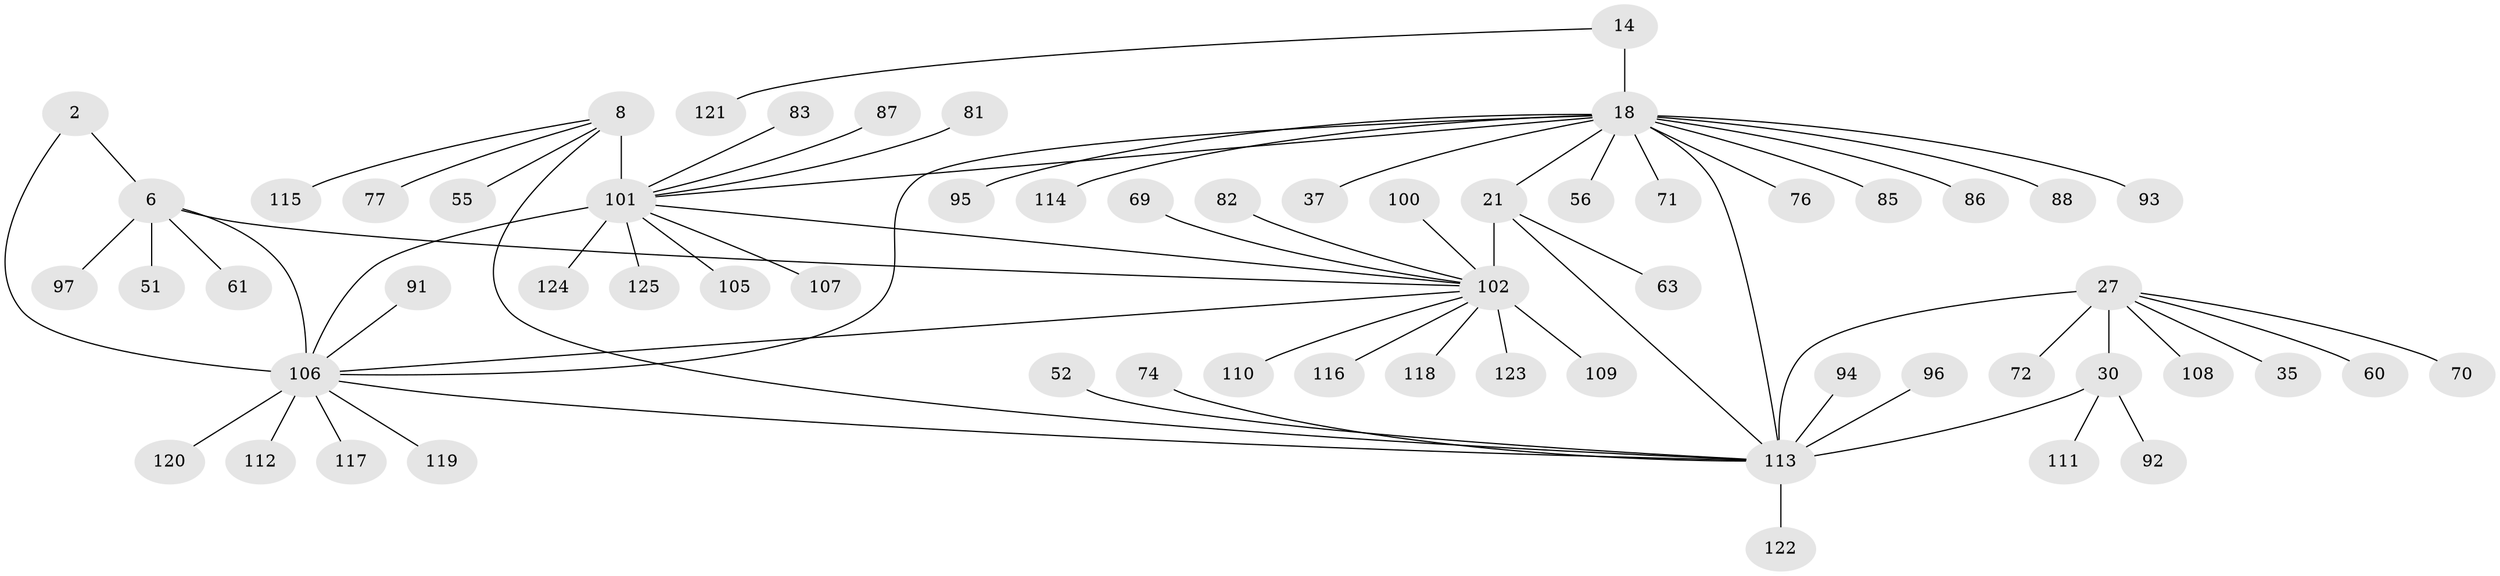 // original degree distribution, {5: 0.032, 13: 0.016, 6: 0.04, 8: 0.04, 7: 0.048, 9: 0.024, 10: 0.016, 11: 0.016, 12: 0.016, 4: 0.008, 1: 0.608, 2: 0.112, 3: 0.024}
// Generated by graph-tools (version 1.1) at 2025/55/03/09/25 04:55:02]
// undirected, 62 vertices, 70 edges
graph export_dot {
graph [start="1"]
  node [color=gray90,style=filled];
  2 [super="+1"];
  6 [super="+5"];
  8 [super="+7"];
  14 [super="+13"];
  18 [super="+15+17"];
  21 [super="+19"];
  27 [super="+25"];
  30 [super="+28"];
  35;
  37;
  51;
  52;
  55;
  56;
  60 [super="+58"];
  61;
  63;
  69;
  70;
  71;
  72;
  74;
  76;
  77;
  81;
  82;
  83 [super="+42"];
  85;
  86;
  87;
  88;
  91;
  92;
  93 [super="+65"];
  94;
  95;
  96;
  97;
  100;
  101 [super="+12+50+54+80"];
  102 [super="+98+79+99+24+64"];
  105;
  106 [super="+36+67+59+89+90"];
  107;
  108;
  109 [super="+40"];
  110 [super="+103"];
  111;
  112;
  113 [super="+41+34"];
  114 [super="+39"];
  115 [super="+45+47+57+66+73+84"];
  116;
  117;
  118;
  119 [super="+104"];
  120;
  121;
  122;
  123;
  124;
  125;
  2 -- 6 [weight=4];
  2 -- 106 [weight=4];
  6 -- 51;
  6 -- 61;
  6 -- 102;
  6 -- 97;
  6 -- 106 [weight=4];
  8 -- 77;
  8 -- 55;
  8 -- 115;
  8 -- 113;
  8 -- 101 [weight=8];
  14 -- 18 [weight=8];
  14 -- 121;
  18 -- 86;
  18 -- 71;
  18 -- 88;
  18 -- 114;
  18 -- 106 [weight=2];
  18 -- 37;
  18 -- 76;
  18 -- 113 [weight=3];
  18 -- 21;
  18 -- 85;
  18 -- 56;
  18 -- 93;
  18 -- 95;
  18 -- 101;
  21 -- 63;
  21 -- 113;
  21 -- 102 [weight=8];
  27 -- 30 [weight=4];
  27 -- 35;
  27 -- 70;
  27 -- 72;
  27 -- 108;
  27 -- 60;
  27 -- 113 [weight=4];
  30 -- 92;
  30 -- 111;
  30 -- 113 [weight=4];
  52 -- 113;
  69 -- 102;
  74 -- 113;
  81 -- 101;
  82 -- 102;
  83 -- 101;
  87 -- 101;
  91 -- 106;
  94 -- 113;
  96 -- 113;
  100 -- 102;
  101 -- 105;
  101 -- 106;
  101 -- 107;
  101 -- 124;
  101 -- 125;
  101 -- 102;
  102 -- 106;
  102 -- 109;
  102 -- 110;
  102 -- 118;
  102 -- 123;
  102 -- 116;
  106 -- 112;
  106 -- 119;
  106 -- 117;
  106 -- 120;
  106 -- 113;
  113 -- 122;
}
